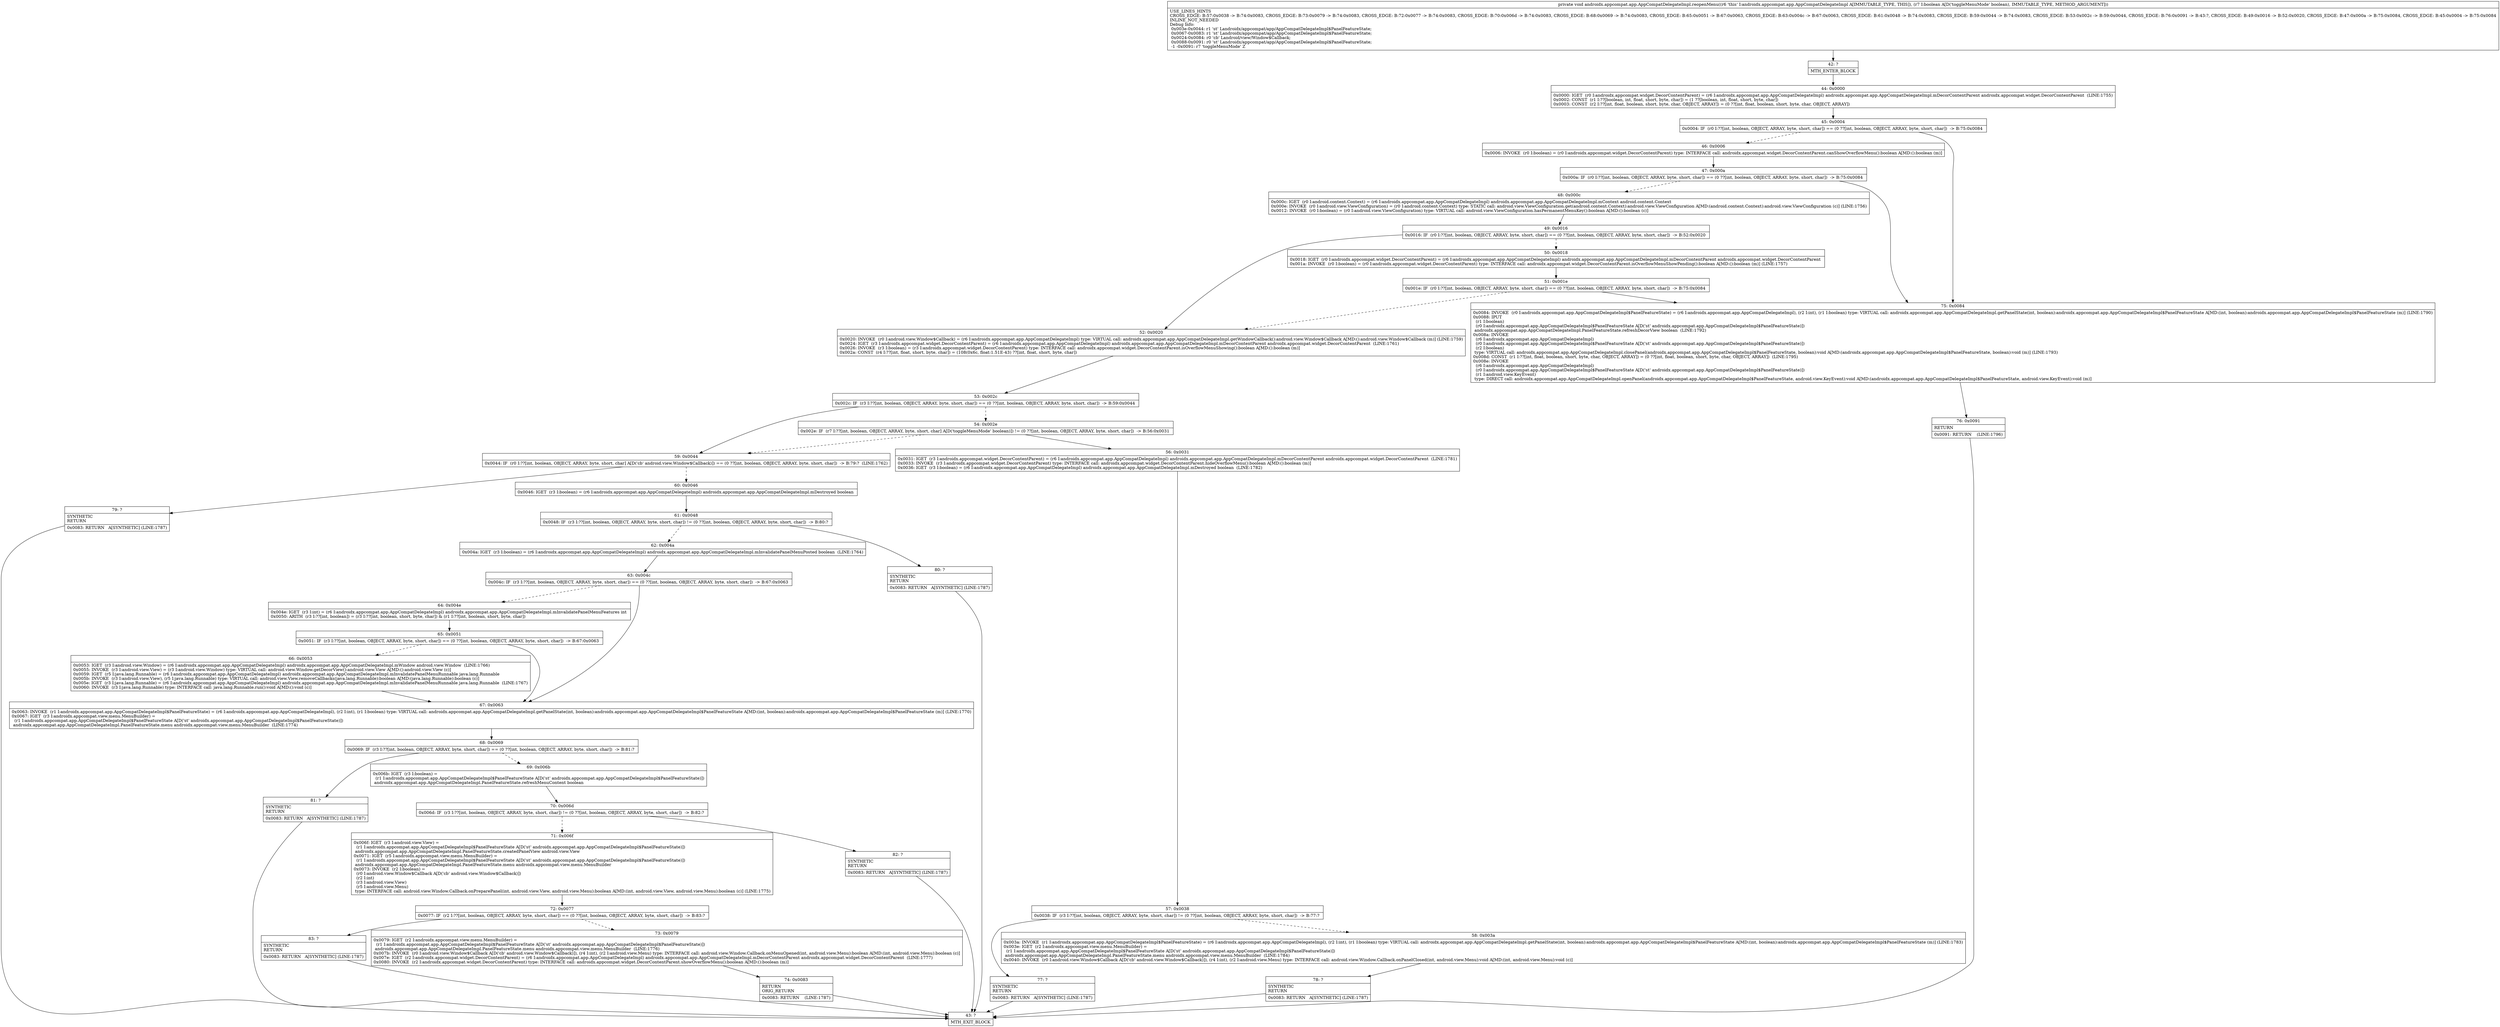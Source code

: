 digraph "CFG forandroidx.appcompat.app.AppCompatDelegateImpl.reopenMenu(Z)V" {
Node_42 [shape=record,label="{42\:\ ?|MTH_ENTER_BLOCK\l}"];
Node_44 [shape=record,label="{44\:\ 0x0000|0x0000: IGET  (r0 I:androidx.appcompat.widget.DecorContentParent) = (r6 I:androidx.appcompat.app.AppCompatDelegateImpl) androidx.appcompat.app.AppCompatDelegateImpl.mDecorContentParent androidx.appcompat.widget.DecorContentParent  (LINE:1755)\l0x0002: CONST  (r1 I:??[boolean, int, float, short, byte, char]) = (1 ??[boolean, int, float, short, byte, char]) \l0x0003: CONST  (r2 I:??[int, float, boolean, short, byte, char, OBJECT, ARRAY]) = (0 ??[int, float, boolean, short, byte, char, OBJECT, ARRAY]) \l}"];
Node_45 [shape=record,label="{45\:\ 0x0004|0x0004: IF  (r0 I:??[int, boolean, OBJECT, ARRAY, byte, short, char]) == (0 ??[int, boolean, OBJECT, ARRAY, byte, short, char])  \-\> B:75:0x0084 \l}"];
Node_46 [shape=record,label="{46\:\ 0x0006|0x0006: INVOKE  (r0 I:boolean) = (r0 I:androidx.appcompat.widget.DecorContentParent) type: INTERFACE call: androidx.appcompat.widget.DecorContentParent.canShowOverflowMenu():boolean A[MD:():boolean (m)]\l}"];
Node_47 [shape=record,label="{47\:\ 0x000a|0x000a: IF  (r0 I:??[int, boolean, OBJECT, ARRAY, byte, short, char]) == (0 ??[int, boolean, OBJECT, ARRAY, byte, short, char])  \-\> B:75:0x0084 \l}"];
Node_48 [shape=record,label="{48\:\ 0x000c|0x000c: IGET  (r0 I:android.content.Context) = (r6 I:androidx.appcompat.app.AppCompatDelegateImpl) androidx.appcompat.app.AppCompatDelegateImpl.mContext android.content.Context \l0x000e: INVOKE  (r0 I:android.view.ViewConfiguration) = (r0 I:android.content.Context) type: STATIC call: android.view.ViewConfiguration.get(android.content.Context):android.view.ViewConfiguration A[MD:(android.content.Context):android.view.ViewConfiguration (c)] (LINE:1756)\l0x0012: INVOKE  (r0 I:boolean) = (r0 I:android.view.ViewConfiguration) type: VIRTUAL call: android.view.ViewConfiguration.hasPermanentMenuKey():boolean A[MD:():boolean (c)]\l}"];
Node_49 [shape=record,label="{49\:\ 0x0016|0x0016: IF  (r0 I:??[int, boolean, OBJECT, ARRAY, byte, short, char]) == (0 ??[int, boolean, OBJECT, ARRAY, byte, short, char])  \-\> B:52:0x0020 \l}"];
Node_50 [shape=record,label="{50\:\ 0x0018|0x0018: IGET  (r0 I:androidx.appcompat.widget.DecorContentParent) = (r6 I:androidx.appcompat.app.AppCompatDelegateImpl) androidx.appcompat.app.AppCompatDelegateImpl.mDecorContentParent androidx.appcompat.widget.DecorContentParent \l0x001a: INVOKE  (r0 I:boolean) = (r0 I:androidx.appcompat.widget.DecorContentParent) type: INTERFACE call: androidx.appcompat.widget.DecorContentParent.isOverflowMenuShowPending():boolean A[MD:():boolean (m)] (LINE:1757)\l}"];
Node_51 [shape=record,label="{51\:\ 0x001e|0x001e: IF  (r0 I:??[int, boolean, OBJECT, ARRAY, byte, short, char]) == (0 ??[int, boolean, OBJECT, ARRAY, byte, short, char])  \-\> B:75:0x0084 \l}"];
Node_52 [shape=record,label="{52\:\ 0x0020|0x0020: INVOKE  (r0 I:android.view.Window$Callback) = (r6 I:androidx.appcompat.app.AppCompatDelegateImpl) type: VIRTUAL call: androidx.appcompat.app.AppCompatDelegateImpl.getWindowCallback():android.view.Window$Callback A[MD:():android.view.Window$Callback (m)] (LINE:1759)\l0x0024: IGET  (r3 I:androidx.appcompat.widget.DecorContentParent) = (r6 I:androidx.appcompat.app.AppCompatDelegateImpl) androidx.appcompat.app.AppCompatDelegateImpl.mDecorContentParent androidx.appcompat.widget.DecorContentParent  (LINE:1761)\l0x0026: INVOKE  (r3 I:boolean) = (r3 I:androidx.appcompat.widget.DecorContentParent) type: INTERFACE call: androidx.appcompat.widget.DecorContentParent.isOverflowMenuShowing():boolean A[MD:():boolean (m)]\l0x002a: CONST  (r4 I:??[int, float, short, byte, char]) = (108(0x6c, float:1.51E\-43) ??[int, float, short, byte, char]) \l}"];
Node_53 [shape=record,label="{53\:\ 0x002c|0x002c: IF  (r3 I:??[int, boolean, OBJECT, ARRAY, byte, short, char]) == (0 ??[int, boolean, OBJECT, ARRAY, byte, short, char])  \-\> B:59:0x0044 \l}"];
Node_54 [shape=record,label="{54\:\ 0x002e|0x002e: IF  (r7 I:??[int, boolean, OBJECT, ARRAY, byte, short, char] A[D('toggleMenuMode' boolean)]) != (0 ??[int, boolean, OBJECT, ARRAY, byte, short, char])  \-\> B:56:0x0031 \l}"];
Node_56 [shape=record,label="{56\:\ 0x0031|0x0031: IGET  (r3 I:androidx.appcompat.widget.DecorContentParent) = (r6 I:androidx.appcompat.app.AppCompatDelegateImpl) androidx.appcompat.app.AppCompatDelegateImpl.mDecorContentParent androidx.appcompat.widget.DecorContentParent  (LINE:1781)\l0x0033: INVOKE  (r3 I:androidx.appcompat.widget.DecorContentParent) type: INTERFACE call: androidx.appcompat.widget.DecorContentParent.hideOverflowMenu():boolean A[MD:():boolean (m)]\l0x0036: IGET  (r3 I:boolean) = (r6 I:androidx.appcompat.app.AppCompatDelegateImpl) androidx.appcompat.app.AppCompatDelegateImpl.mDestroyed boolean  (LINE:1782)\l}"];
Node_57 [shape=record,label="{57\:\ 0x0038|0x0038: IF  (r3 I:??[int, boolean, OBJECT, ARRAY, byte, short, char]) != (0 ??[int, boolean, OBJECT, ARRAY, byte, short, char])  \-\> B:77:? \l}"];
Node_58 [shape=record,label="{58\:\ 0x003a|0x003a: INVOKE  (r1 I:androidx.appcompat.app.AppCompatDelegateImpl$PanelFeatureState) = (r6 I:androidx.appcompat.app.AppCompatDelegateImpl), (r2 I:int), (r1 I:boolean) type: VIRTUAL call: androidx.appcompat.app.AppCompatDelegateImpl.getPanelState(int, boolean):androidx.appcompat.app.AppCompatDelegateImpl$PanelFeatureState A[MD:(int, boolean):androidx.appcompat.app.AppCompatDelegateImpl$PanelFeatureState (m)] (LINE:1783)\l0x003e: IGET  (r2 I:androidx.appcompat.view.menu.MenuBuilder) = \l  (r1 I:androidx.appcompat.app.AppCompatDelegateImpl$PanelFeatureState A[D('st' androidx.appcompat.app.AppCompatDelegateImpl$PanelFeatureState)])\l androidx.appcompat.app.AppCompatDelegateImpl.PanelFeatureState.menu androidx.appcompat.view.menu.MenuBuilder  (LINE:1784)\l0x0040: INVOKE  (r0 I:android.view.Window$Callback A[D('cb' android.view.Window$Callback)]), (r4 I:int), (r2 I:android.view.Menu) type: INTERFACE call: android.view.Window.Callback.onPanelClosed(int, android.view.Menu):void A[MD:(int, android.view.Menu):void (c)]\l}"];
Node_78 [shape=record,label="{78\:\ ?|SYNTHETIC\lRETURN\l|0x0083: RETURN   A[SYNTHETIC] (LINE:1787)\l}"];
Node_43 [shape=record,label="{43\:\ ?|MTH_EXIT_BLOCK\l}"];
Node_77 [shape=record,label="{77\:\ ?|SYNTHETIC\lRETURN\l|0x0083: RETURN   A[SYNTHETIC] (LINE:1787)\l}"];
Node_59 [shape=record,label="{59\:\ 0x0044|0x0044: IF  (r0 I:??[int, boolean, OBJECT, ARRAY, byte, short, char] A[D('cb' android.view.Window$Callback)]) == (0 ??[int, boolean, OBJECT, ARRAY, byte, short, char])  \-\> B:79:?  (LINE:1762)\l}"];
Node_60 [shape=record,label="{60\:\ 0x0046|0x0046: IGET  (r3 I:boolean) = (r6 I:androidx.appcompat.app.AppCompatDelegateImpl) androidx.appcompat.app.AppCompatDelegateImpl.mDestroyed boolean \l}"];
Node_61 [shape=record,label="{61\:\ 0x0048|0x0048: IF  (r3 I:??[int, boolean, OBJECT, ARRAY, byte, short, char]) != (0 ??[int, boolean, OBJECT, ARRAY, byte, short, char])  \-\> B:80:? \l}"];
Node_62 [shape=record,label="{62\:\ 0x004a|0x004a: IGET  (r3 I:boolean) = (r6 I:androidx.appcompat.app.AppCompatDelegateImpl) androidx.appcompat.app.AppCompatDelegateImpl.mInvalidatePanelMenuPosted boolean  (LINE:1764)\l}"];
Node_63 [shape=record,label="{63\:\ 0x004c|0x004c: IF  (r3 I:??[int, boolean, OBJECT, ARRAY, byte, short, char]) == (0 ??[int, boolean, OBJECT, ARRAY, byte, short, char])  \-\> B:67:0x0063 \l}"];
Node_64 [shape=record,label="{64\:\ 0x004e|0x004e: IGET  (r3 I:int) = (r6 I:androidx.appcompat.app.AppCompatDelegateImpl) androidx.appcompat.app.AppCompatDelegateImpl.mInvalidatePanelMenuFeatures int \l0x0050: ARITH  (r3 I:??[int, boolean]) = (r3 I:??[int, boolean, short, byte, char]) & (r1 I:??[int, boolean, short, byte, char]) \l}"];
Node_65 [shape=record,label="{65\:\ 0x0051|0x0051: IF  (r3 I:??[int, boolean, OBJECT, ARRAY, byte, short, char]) == (0 ??[int, boolean, OBJECT, ARRAY, byte, short, char])  \-\> B:67:0x0063 \l}"];
Node_66 [shape=record,label="{66\:\ 0x0053|0x0053: IGET  (r3 I:android.view.Window) = (r6 I:androidx.appcompat.app.AppCompatDelegateImpl) androidx.appcompat.app.AppCompatDelegateImpl.mWindow android.view.Window  (LINE:1766)\l0x0055: INVOKE  (r3 I:android.view.View) = (r3 I:android.view.Window) type: VIRTUAL call: android.view.Window.getDecorView():android.view.View A[MD:():android.view.View (c)]\l0x0059: IGET  (r5 I:java.lang.Runnable) = (r6 I:androidx.appcompat.app.AppCompatDelegateImpl) androidx.appcompat.app.AppCompatDelegateImpl.mInvalidatePanelMenuRunnable java.lang.Runnable \l0x005b: INVOKE  (r3 I:android.view.View), (r5 I:java.lang.Runnable) type: VIRTUAL call: android.view.View.removeCallbacks(java.lang.Runnable):boolean A[MD:(java.lang.Runnable):boolean (c)]\l0x005e: IGET  (r3 I:java.lang.Runnable) = (r6 I:androidx.appcompat.app.AppCompatDelegateImpl) androidx.appcompat.app.AppCompatDelegateImpl.mInvalidatePanelMenuRunnable java.lang.Runnable  (LINE:1767)\l0x0060: INVOKE  (r3 I:java.lang.Runnable) type: INTERFACE call: java.lang.Runnable.run():void A[MD:():void (c)]\l}"];
Node_67 [shape=record,label="{67\:\ 0x0063|0x0063: INVOKE  (r1 I:androidx.appcompat.app.AppCompatDelegateImpl$PanelFeatureState) = (r6 I:androidx.appcompat.app.AppCompatDelegateImpl), (r2 I:int), (r1 I:boolean) type: VIRTUAL call: androidx.appcompat.app.AppCompatDelegateImpl.getPanelState(int, boolean):androidx.appcompat.app.AppCompatDelegateImpl$PanelFeatureState A[MD:(int, boolean):androidx.appcompat.app.AppCompatDelegateImpl$PanelFeatureState (m)] (LINE:1770)\l0x0067: IGET  (r3 I:androidx.appcompat.view.menu.MenuBuilder) = \l  (r1 I:androidx.appcompat.app.AppCompatDelegateImpl$PanelFeatureState A[D('st' androidx.appcompat.app.AppCompatDelegateImpl$PanelFeatureState)])\l androidx.appcompat.app.AppCompatDelegateImpl.PanelFeatureState.menu androidx.appcompat.view.menu.MenuBuilder  (LINE:1774)\l}"];
Node_68 [shape=record,label="{68\:\ 0x0069|0x0069: IF  (r3 I:??[int, boolean, OBJECT, ARRAY, byte, short, char]) == (0 ??[int, boolean, OBJECT, ARRAY, byte, short, char])  \-\> B:81:? \l}"];
Node_69 [shape=record,label="{69\:\ 0x006b|0x006b: IGET  (r3 I:boolean) = \l  (r1 I:androidx.appcompat.app.AppCompatDelegateImpl$PanelFeatureState A[D('st' androidx.appcompat.app.AppCompatDelegateImpl$PanelFeatureState)])\l androidx.appcompat.app.AppCompatDelegateImpl.PanelFeatureState.refreshMenuContent boolean \l}"];
Node_70 [shape=record,label="{70\:\ 0x006d|0x006d: IF  (r3 I:??[int, boolean, OBJECT, ARRAY, byte, short, char]) != (0 ??[int, boolean, OBJECT, ARRAY, byte, short, char])  \-\> B:82:? \l}"];
Node_71 [shape=record,label="{71\:\ 0x006f|0x006f: IGET  (r3 I:android.view.View) = \l  (r1 I:androidx.appcompat.app.AppCompatDelegateImpl$PanelFeatureState A[D('st' androidx.appcompat.app.AppCompatDelegateImpl$PanelFeatureState)])\l androidx.appcompat.app.AppCompatDelegateImpl.PanelFeatureState.createdPanelView android.view.View \l0x0071: IGET  (r5 I:androidx.appcompat.view.menu.MenuBuilder) = \l  (r1 I:androidx.appcompat.app.AppCompatDelegateImpl$PanelFeatureState A[D('st' androidx.appcompat.app.AppCompatDelegateImpl$PanelFeatureState)])\l androidx.appcompat.app.AppCompatDelegateImpl.PanelFeatureState.menu androidx.appcompat.view.menu.MenuBuilder \l0x0073: INVOKE  (r2 I:boolean) = \l  (r0 I:android.view.Window$Callback A[D('cb' android.view.Window$Callback)])\l  (r2 I:int)\l  (r3 I:android.view.View)\l  (r5 I:android.view.Menu)\l type: INTERFACE call: android.view.Window.Callback.onPreparePanel(int, android.view.View, android.view.Menu):boolean A[MD:(int, android.view.View, android.view.Menu):boolean (c)] (LINE:1775)\l}"];
Node_72 [shape=record,label="{72\:\ 0x0077|0x0077: IF  (r2 I:??[int, boolean, OBJECT, ARRAY, byte, short, char]) == (0 ??[int, boolean, OBJECT, ARRAY, byte, short, char])  \-\> B:83:? \l}"];
Node_73 [shape=record,label="{73\:\ 0x0079|0x0079: IGET  (r2 I:androidx.appcompat.view.menu.MenuBuilder) = \l  (r1 I:androidx.appcompat.app.AppCompatDelegateImpl$PanelFeatureState A[D('st' androidx.appcompat.app.AppCompatDelegateImpl$PanelFeatureState)])\l androidx.appcompat.app.AppCompatDelegateImpl.PanelFeatureState.menu androidx.appcompat.view.menu.MenuBuilder  (LINE:1776)\l0x007b: INVOKE  (r0 I:android.view.Window$Callback A[D('cb' android.view.Window$Callback)]), (r4 I:int), (r2 I:android.view.Menu) type: INTERFACE call: android.view.Window.Callback.onMenuOpened(int, android.view.Menu):boolean A[MD:(int, android.view.Menu):boolean (c)]\l0x007e: IGET  (r2 I:androidx.appcompat.widget.DecorContentParent) = (r6 I:androidx.appcompat.app.AppCompatDelegateImpl) androidx.appcompat.app.AppCompatDelegateImpl.mDecorContentParent androidx.appcompat.widget.DecorContentParent  (LINE:1777)\l0x0080: INVOKE  (r2 I:androidx.appcompat.widget.DecorContentParent) type: INTERFACE call: androidx.appcompat.widget.DecorContentParent.showOverflowMenu():boolean A[MD:():boolean (m)]\l}"];
Node_74 [shape=record,label="{74\:\ 0x0083|RETURN\lORIG_RETURN\l|0x0083: RETURN    (LINE:1787)\l}"];
Node_83 [shape=record,label="{83\:\ ?|SYNTHETIC\lRETURN\l|0x0083: RETURN   A[SYNTHETIC] (LINE:1787)\l}"];
Node_82 [shape=record,label="{82\:\ ?|SYNTHETIC\lRETURN\l|0x0083: RETURN   A[SYNTHETIC] (LINE:1787)\l}"];
Node_81 [shape=record,label="{81\:\ ?|SYNTHETIC\lRETURN\l|0x0083: RETURN   A[SYNTHETIC] (LINE:1787)\l}"];
Node_80 [shape=record,label="{80\:\ ?|SYNTHETIC\lRETURN\l|0x0083: RETURN   A[SYNTHETIC] (LINE:1787)\l}"];
Node_79 [shape=record,label="{79\:\ ?|SYNTHETIC\lRETURN\l|0x0083: RETURN   A[SYNTHETIC] (LINE:1787)\l}"];
Node_75 [shape=record,label="{75\:\ 0x0084|0x0084: INVOKE  (r0 I:androidx.appcompat.app.AppCompatDelegateImpl$PanelFeatureState) = (r6 I:androidx.appcompat.app.AppCompatDelegateImpl), (r2 I:int), (r1 I:boolean) type: VIRTUAL call: androidx.appcompat.app.AppCompatDelegateImpl.getPanelState(int, boolean):androidx.appcompat.app.AppCompatDelegateImpl$PanelFeatureState A[MD:(int, boolean):androidx.appcompat.app.AppCompatDelegateImpl$PanelFeatureState (m)] (LINE:1790)\l0x0088: IPUT  \l  (r1 I:boolean)\l  (r0 I:androidx.appcompat.app.AppCompatDelegateImpl$PanelFeatureState A[D('st' androidx.appcompat.app.AppCompatDelegateImpl$PanelFeatureState)])\l androidx.appcompat.app.AppCompatDelegateImpl.PanelFeatureState.refreshDecorView boolean  (LINE:1792)\l0x008a: INVOKE  \l  (r6 I:androidx.appcompat.app.AppCompatDelegateImpl)\l  (r0 I:androidx.appcompat.app.AppCompatDelegateImpl$PanelFeatureState A[D('st' androidx.appcompat.app.AppCompatDelegateImpl$PanelFeatureState)])\l  (r2 I:boolean)\l type: VIRTUAL call: androidx.appcompat.app.AppCompatDelegateImpl.closePanel(androidx.appcompat.app.AppCompatDelegateImpl$PanelFeatureState, boolean):void A[MD:(androidx.appcompat.app.AppCompatDelegateImpl$PanelFeatureState, boolean):void (m)] (LINE:1793)\l0x008d: CONST  (r1 I:??[int, float, boolean, short, byte, char, OBJECT, ARRAY]) = (0 ??[int, float, boolean, short, byte, char, OBJECT, ARRAY])  (LINE:1795)\l0x008e: INVOKE  \l  (r6 I:androidx.appcompat.app.AppCompatDelegateImpl)\l  (r0 I:androidx.appcompat.app.AppCompatDelegateImpl$PanelFeatureState A[D('st' androidx.appcompat.app.AppCompatDelegateImpl$PanelFeatureState)])\l  (r1 I:android.view.KeyEvent)\l type: DIRECT call: androidx.appcompat.app.AppCompatDelegateImpl.openPanel(androidx.appcompat.app.AppCompatDelegateImpl$PanelFeatureState, android.view.KeyEvent):void A[MD:(androidx.appcompat.app.AppCompatDelegateImpl$PanelFeatureState, android.view.KeyEvent):void (m)]\l}"];
Node_76 [shape=record,label="{76\:\ 0x0091|RETURN\l|0x0091: RETURN    (LINE:1796)\l}"];
MethodNode[shape=record,label="{private void androidx.appcompat.app.AppCompatDelegateImpl.reopenMenu((r6 'this' I:androidx.appcompat.app.AppCompatDelegateImpl A[IMMUTABLE_TYPE, THIS]), (r7 I:boolean A[D('toggleMenuMode' boolean), IMMUTABLE_TYPE, METHOD_ARGUMENT]))  | USE_LINES_HINTS\lCROSS_EDGE: B:57:0x0038 \-\> B:74:0x0083, CROSS_EDGE: B:73:0x0079 \-\> B:74:0x0083, CROSS_EDGE: B:72:0x0077 \-\> B:74:0x0083, CROSS_EDGE: B:70:0x006d \-\> B:74:0x0083, CROSS_EDGE: B:68:0x0069 \-\> B:74:0x0083, CROSS_EDGE: B:65:0x0051 \-\> B:67:0x0063, CROSS_EDGE: B:63:0x004c \-\> B:67:0x0063, CROSS_EDGE: B:61:0x0048 \-\> B:74:0x0083, CROSS_EDGE: B:59:0x0044 \-\> B:74:0x0083, CROSS_EDGE: B:53:0x002c \-\> B:59:0x0044, CROSS_EDGE: B:76:0x0091 \-\> B:43:?, CROSS_EDGE: B:49:0x0016 \-\> B:52:0x0020, CROSS_EDGE: B:47:0x000a \-\> B:75:0x0084, CROSS_EDGE: B:45:0x0004 \-\> B:75:0x0084\lINLINE_NOT_NEEDED\lDebug Info:\l  0x003e\-0x0044: r1 'st' Landroidx\/appcompat\/app\/AppCompatDelegateImpl$PanelFeatureState;\l  0x0067\-0x0083: r1 'st' Landroidx\/appcompat\/app\/AppCompatDelegateImpl$PanelFeatureState;\l  0x0024\-0x0084: r0 'cb' Landroid\/view\/Window$Callback;\l  0x0088\-0x0091: r0 'st' Landroidx\/appcompat\/app\/AppCompatDelegateImpl$PanelFeatureState;\l  \-1 \-0x0091: r7 'toggleMenuMode' Z\l}"];
MethodNode -> Node_42;Node_42 -> Node_44;
Node_44 -> Node_45;
Node_45 -> Node_46[style=dashed];
Node_45 -> Node_75;
Node_46 -> Node_47;
Node_47 -> Node_48[style=dashed];
Node_47 -> Node_75;
Node_48 -> Node_49;
Node_49 -> Node_50[style=dashed];
Node_49 -> Node_52;
Node_50 -> Node_51;
Node_51 -> Node_52[style=dashed];
Node_51 -> Node_75;
Node_52 -> Node_53;
Node_53 -> Node_54[style=dashed];
Node_53 -> Node_59;
Node_54 -> Node_56;
Node_54 -> Node_59[style=dashed];
Node_56 -> Node_57;
Node_57 -> Node_58[style=dashed];
Node_57 -> Node_77;
Node_58 -> Node_78;
Node_78 -> Node_43;
Node_77 -> Node_43;
Node_59 -> Node_60[style=dashed];
Node_59 -> Node_79;
Node_60 -> Node_61;
Node_61 -> Node_62[style=dashed];
Node_61 -> Node_80;
Node_62 -> Node_63;
Node_63 -> Node_64[style=dashed];
Node_63 -> Node_67;
Node_64 -> Node_65;
Node_65 -> Node_66[style=dashed];
Node_65 -> Node_67;
Node_66 -> Node_67;
Node_67 -> Node_68;
Node_68 -> Node_69[style=dashed];
Node_68 -> Node_81;
Node_69 -> Node_70;
Node_70 -> Node_71[style=dashed];
Node_70 -> Node_82;
Node_71 -> Node_72;
Node_72 -> Node_73[style=dashed];
Node_72 -> Node_83;
Node_73 -> Node_74;
Node_74 -> Node_43;
Node_83 -> Node_43;
Node_82 -> Node_43;
Node_81 -> Node_43;
Node_80 -> Node_43;
Node_79 -> Node_43;
Node_75 -> Node_76;
Node_76 -> Node_43;
}

